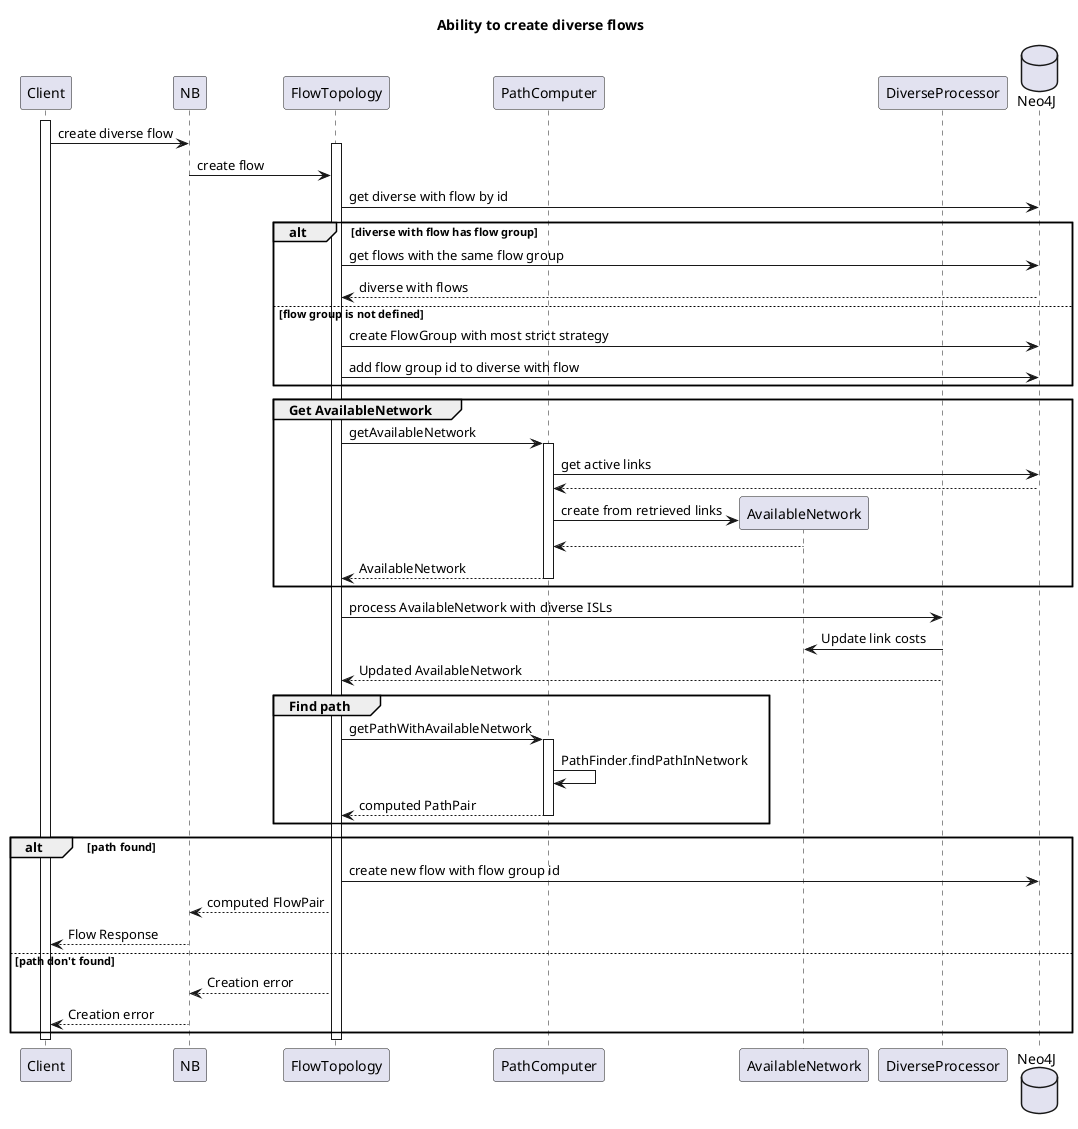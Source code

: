 @startuml
title Ability to create diverse flows

participant Client
participant NB
participant FlowTopology as Storm
participant "PathComputer" as Computer
participant "AvailableNetwork" as Network
participant "DiverseProcessor" as Processor
database "Neo4J" as DB

activate Client
Client -> NB: create diverse flow
activate Storm
NB -> Storm: create flow
Storm -> DB: get diverse with flow by id

alt diverse with flow has flow group
    Storm -> DB: get flows with the same flow group
    DB --> Storm: diverse with flows

else flow group is not defined
   Storm -> DB: create FlowGroup with most strict strategy
   Storm -> DB: add flow group id to diverse with flow
end

group Get AvailableNetwork
    Storm -> Computer: getAvailableNetwork
    activate Computer
    Computer -> DB: get active links
    DB --> Computer
    create Network
    Computer -> Network: create from retrieved links
    Network --> Computer
    Computer --> Storm: AvailableNetwork
    deactivate Computer
end

Storm -> Processor: process AvailableNetwork with diverse ISLs
Processor -> Network: Update link costs
Processor --> Storm: Updated AvailableNetwork

group Find path
    Storm -> Computer: getPathWithAvailableNetwork
    activate Computer
    Computer -> Computer: PathFinder.findPathInNetwork
    Computer --> Storm: computed PathPair
    deactivate Computer
end

alt path found
    Storm -> DB: create new flow with flow group id
    Storm --> NB: computed FlowPair
    NB --> Client: Flow Response

else path don't found
   Storm --> NB: Creation error
   NB --> Client: Creation error
end

deactivate Storm
deactivate Client

@enduml
